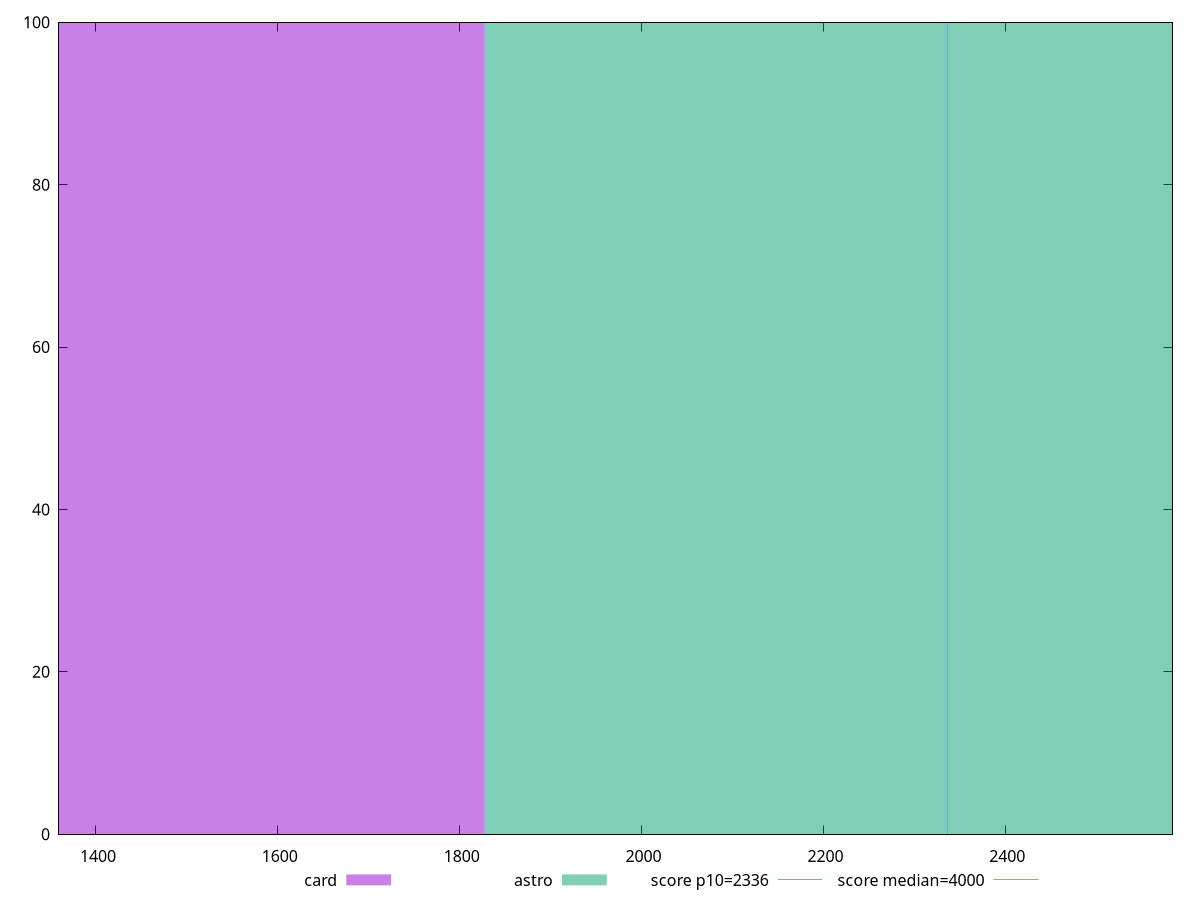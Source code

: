 reset

$card <<EOF
1218.3411455488786 100
EOF

$astro <<EOF
2436.682291097757 100
EOF

set key outside below
set boxwidth 1218.3411455488786
set xrange [1359.357:2583.7829999999994]
set yrange [0:100]
set trange [0:100]
set style fill transparent solid 0.5 noborder

set parametric
set terminal svg size 640, 500 enhanced background rgb 'white'
set output "reports/report_00032_2021-02-25T10-28-15.087Z/first-contentful-paint/comparison/histogram/2_vs_3.svg"

plot $card title "card" with boxes, \
     $astro title "astro" with boxes, \
     2336,t title "score p10=2336", \
     4000,t title "score median=4000"

reset
